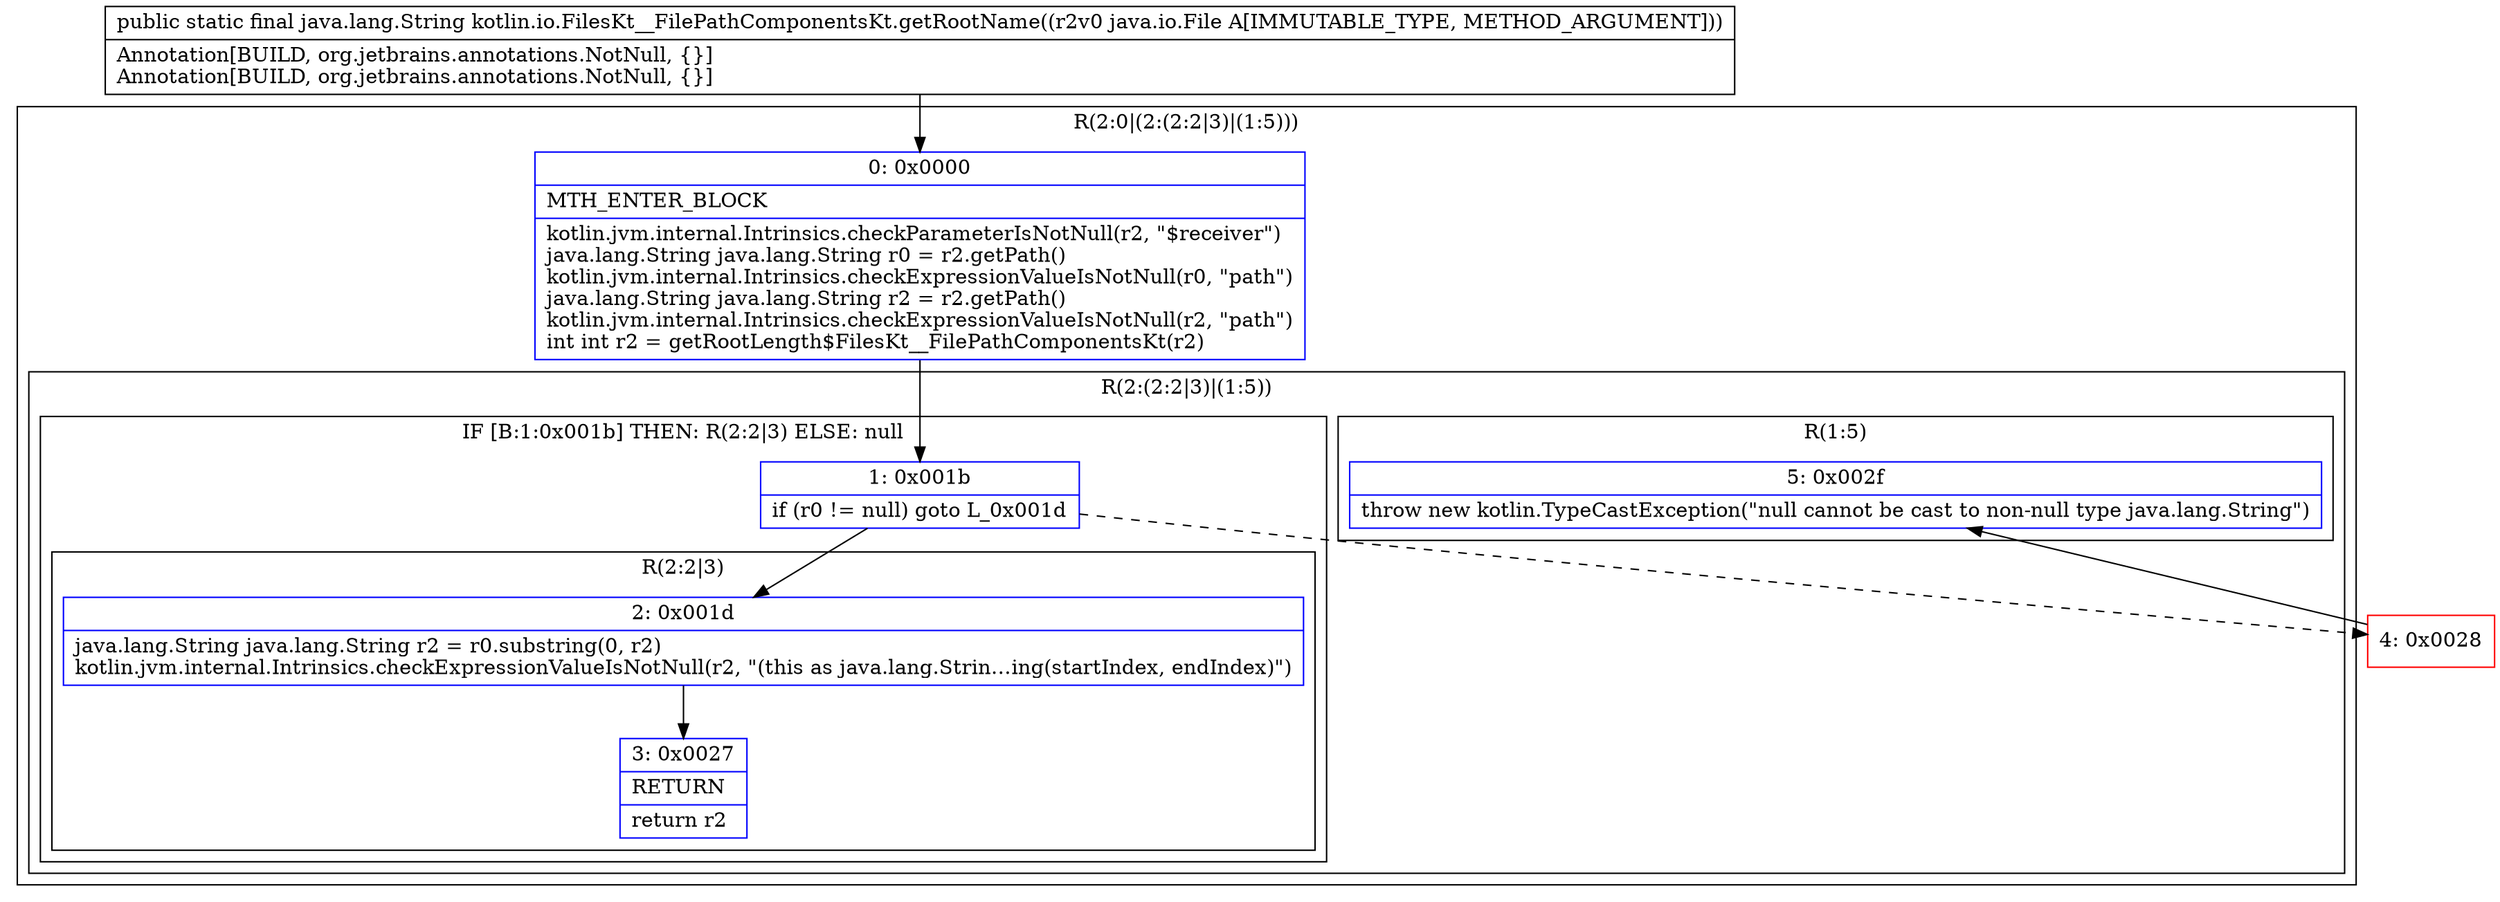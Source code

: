 digraph "CFG forkotlin.io.FilesKt__FilePathComponentsKt.getRootName(Ljava\/io\/File;)Ljava\/lang\/String;" {
subgraph cluster_Region_65444041 {
label = "R(2:0|(2:(2:2|3)|(1:5)))";
node [shape=record,color=blue];
Node_0 [shape=record,label="{0\:\ 0x0000|MTH_ENTER_BLOCK\l|kotlin.jvm.internal.Intrinsics.checkParameterIsNotNull(r2, \"$receiver\")\ljava.lang.String java.lang.String r0 = r2.getPath()\lkotlin.jvm.internal.Intrinsics.checkExpressionValueIsNotNull(r0, \"path\")\ljava.lang.String java.lang.String r2 = r2.getPath()\lkotlin.jvm.internal.Intrinsics.checkExpressionValueIsNotNull(r2, \"path\")\lint int r2 = getRootLength$FilesKt__FilePathComponentsKt(r2)\l}"];
subgraph cluster_Region_1880804601 {
label = "R(2:(2:2|3)|(1:5))";
node [shape=record,color=blue];
subgraph cluster_IfRegion_1689120765 {
label = "IF [B:1:0x001b] THEN: R(2:2|3) ELSE: null";
node [shape=record,color=blue];
Node_1 [shape=record,label="{1\:\ 0x001b|if (r0 != null) goto L_0x001d\l}"];
subgraph cluster_Region_188357884 {
label = "R(2:2|3)";
node [shape=record,color=blue];
Node_2 [shape=record,label="{2\:\ 0x001d|java.lang.String java.lang.String r2 = r0.substring(0, r2)\lkotlin.jvm.internal.Intrinsics.checkExpressionValueIsNotNull(r2, \"(this as java.lang.Strin…ing(startIndex, endIndex)\")\l}"];
Node_3 [shape=record,label="{3\:\ 0x0027|RETURN\l|return r2\l}"];
}
}
subgraph cluster_Region_391336713 {
label = "R(1:5)";
node [shape=record,color=blue];
Node_5 [shape=record,label="{5\:\ 0x002f|throw new kotlin.TypeCastException(\"null cannot be cast to non\-null type java.lang.String\")\l}"];
}
}
}
Node_4 [shape=record,color=red,label="{4\:\ 0x0028}"];
MethodNode[shape=record,label="{public static final java.lang.String kotlin.io.FilesKt__FilePathComponentsKt.getRootName((r2v0 java.io.File A[IMMUTABLE_TYPE, METHOD_ARGUMENT]))  | Annotation[BUILD, org.jetbrains.annotations.NotNull, \{\}]\lAnnotation[BUILD, org.jetbrains.annotations.NotNull, \{\}]\l}"];
MethodNode -> Node_0;
Node_0 -> Node_1;
Node_1 -> Node_2;
Node_1 -> Node_4[style=dashed];
Node_2 -> Node_3;
Node_4 -> Node_5;
}

